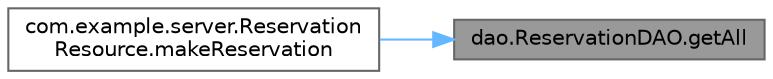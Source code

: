 digraph "dao.ReservationDAO.getAll"
{
 // LATEX_PDF_SIZE
  bgcolor="transparent";
  edge [fontname=Helvetica,fontsize=10,labelfontname=Helvetica,labelfontsize=10];
  node [fontname=Helvetica,fontsize=10,shape=box,height=0.2,width=0.4];
  rankdir="RL";
  Node1 [label="dao.ReservationDAO.getAll",height=0.2,width=0.4,color="gray40", fillcolor="grey60", style="filled", fontcolor="black",tooltip=" "];
  Node1 -> Node2 [dir="back",color="steelblue1",style="solid"];
  Node2 [label="com.example.server.Reservation\lResource.makeReservation",height=0.2,width=0.4,color="grey40", fillcolor="white", style="filled",URL="$classcom_1_1example_1_1server_1_1_reservation_resource.html#ab4fe4b259c85bc25511ae0d4e3a7ab5f",tooltip=" "];
}
